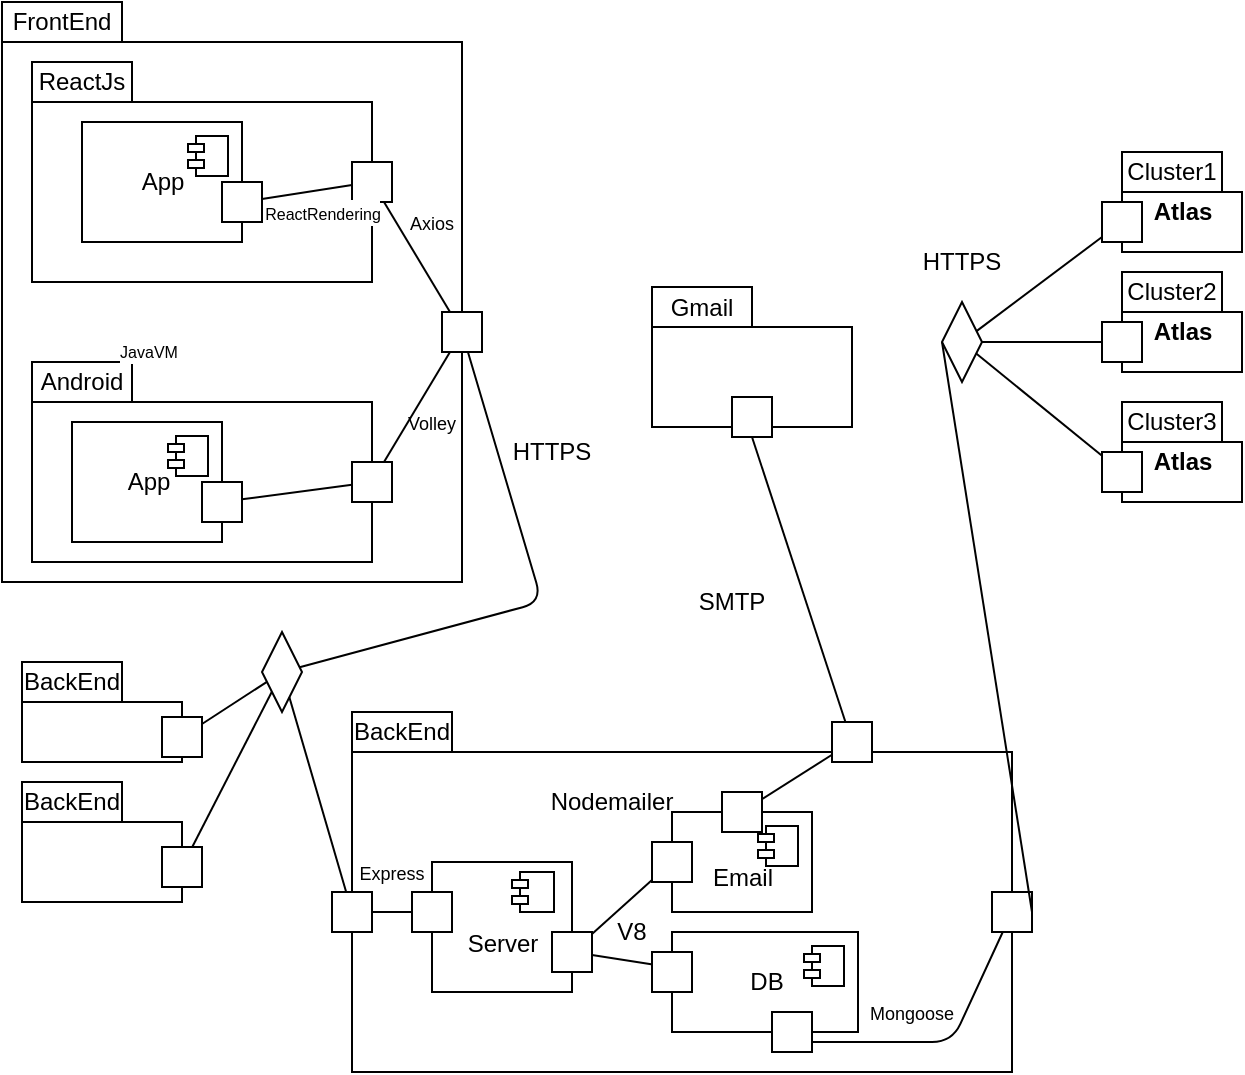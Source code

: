 <mxfile version="14.4.3" type="device"><diagram id="vJK46ns1yCPlTeg7EVzp" name="Page-1"><mxGraphModel dx="1385" dy="686" grid="1" gridSize="10" guides="1" tooltips="1" connect="1" arrows="1" fold="1" page="1" pageScale="1" pageWidth="827" pageHeight="1169" math="0" shadow="0"><root><mxCell id="0"/><mxCell id="1" parent="0"/><mxCell id="rLfVhZfMe1fpIy89INnJ-8" value="" style="shape=folder;fontStyle=1;spacingTop=10;tabWidth=60;tabHeight=20;tabPosition=left;html=1;" parent="1" vertex="1"><mxGeometry x="80" y="240" width="230" height="290" as="geometry"/></mxCell><mxCell id="rLfVhZfMe1fpIy89INnJ-9" value="" style="shape=folder;fontStyle=1;spacingTop=10;tabWidth=50;tabHeight=20;tabPosition=left;html=1;" parent="1" vertex="1"><mxGeometry x="95" y="270" width="170" height="110" as="geometry"/></mxCell><mxCell id="rLfVhZfMe1fpIy89INnJ-10" value="" style="shape=folder;fontStyle=1;spacingTop=10;tabWidth=50;tabHeight=20;tabPosition=left;html=1;" parent="1" vertex="1"><mxGeometry x="95" y="420" width="170" height="100" as="geometry"/></mxCell><mxCell id="rLfVhZfMe1fpIy89INnJ-11" value="App" style="html=1;dropTarget=0;" parent="1" vertex="1"><mxGeometry x="120" y="300" width="80" height="60" as="geometry"/></mxCell><mxCell id="rLfVhZfMe1fpIy89INnJ-12" value="" style="shape=module;jettyWidth=8;jettyHeight=4;" parent="rLfVhZfMe1fpIy89INnJ-11" vertex="1"><mxGeometry x="1" width="20" height="20" relative="1" as="geometry"><mxPoint x="-27" y="7" as="offset"/></mxGeometry></mxCell><mxCell id="rLfVhZfMe1fpIy89INnJ-13" value="App" style="html=1;dropTarget=0;" parent="1" vertex="1"><mxGeometry x="115" y="450" width="75" height="60" as="geometry"/></mxCell><mxCell id="rLfVhZfMe1fpIy89INnJ-14" value="" style="shape=module;jettyWidth=8;jettyHeight=4;" parent="rLfVhZfMe1fpIy89INnJ-13" vertex="1"><mxGeometry x="1" width="20" height="20" relative="1" as="geometry"><mxPoint x="-27" y="7" as="offset"/></mxGeometry></mxCell><mxCell id="rLfVhZfMe1fpIy89INnJ-35" value="" style="rounded=0;whiteSpace=wrap;html=1;" parent="1" vertex="1"><mxGeometry x="255" y="320" width="20" height="20" as="geometry"/></mxCell><mxCell id="rLfVhZfMe1fpIy89INnJ-43" value="" style="rounded=0;whiteSpace=wrap;html=1;" parent="1" vertex="1"><mxGeometry x="190" y="330" width="20" height="20" as="geometry"/></mxCell><mxCell id="rLfVhZfMe1fpIy89INnJ-44" value="" style="rounded=0;whiteSpace=wrap;html=1;" parent="1" vertex="1"><mxGeometry x="300" y="395" width="20" height="20" as="geometry"/></mxCell><mxCell id="rLfVhZfMe1fpIy89INnJ-45" value="" style="rounded=0;whiteSpace=wrap;html=1;" parent="1" vertex="1"><mxGeometry x="180" y="480" width="20" height="20" as="geometry"/></mxCell><mxCell id="rLfVhZfMe1fpIy89INnJ-46" value="" style="rounded=0;whiteSpace=wrap;html=1;" parent="1" vertex="1"><mxGeometry x="255" y="470" width="20" height="20" as="geometry"/></mxCell><mxCell id="rLfVhZfMe1fpIy89INnJ-47" value="ReactJs" style="text;html=1;strokeColor=none;fillColor=none;align=center;verticalAlign=middle;whiteSpace=wrap;rounded=0;" parent="1" vertex="1"><mxGeometry x="95" y="270" width="50" height="20" as="geometry"/></mxCell><mxCell id="rLfVhZfMe1fpIy89INnJ-48" value="FrontEnd" style="text;html=1;strokeColor=none;fillColor=none;align=center;verticalAlign=middle;whiteSpace=wrap;rounded=0;" parent="1" vertex="1"><mxGeometry x="90" y="240" width="40" height="20" as="geometry"/></mxCell><mxCell id="rLfVhZfMe1fpIy89INnJ-49" value="Android" style="text;html=1;strokeColor=none;fillColor=none;align=center;verticalAlign=middle;whiteSpace=wrap;rounded=0;" parent="1" vertex="1"><mxGeometry x="100" y="420" width="40" height="20" as="geometry"/></mxCell><mxCell id="rLfVhZfMe1fpIy89INnJ-50" value="" style="endArrow=none;html=1;" parent="1" source="rLfVhZfMe1fpIy89INnJ-43" target="rLfVhZfMe1fpIy89INnJ-35" edge="1"><mxGeometry width="50" height="50" relative="1" as="geometry"><mxPoint x="165" y="460" as="sourcePoint"/><mxPoint x="215" y="410" as="targetPoint"/></mxGeometry></mxCell><mxCell id="rLfVhZfMe1fpIy89INnJ-52" value="&lt;font style=&quot;font-size: 8px&quot;&gt;ReactRendering&lt;/font&gt;" style="edgeLabel;html=1;align=center;verticalAlign=middle;resizable=0;points=[];" parent="rLfVhZfMe1fpIy89INnJ-50" vertex="1" connectable="0"><mxGeometry x="-0.253" relative="1" as="geometry"><mxPoint x="13.06" y="9.15" as="offset"/></mxGeometry></mxCell><mxCell id="rLfVhZfMe1fpIy89INnJ-51" value="" style="endArrow=none;html=1;" parent="1" source="rLfVhZfMe1fpIy89INnJ-45" edge="1"><mxGeometry width="50" height="50" relative="1" as="geometry"><mxPoint x="165" y="460" as="sourcePoint"/><mxPoint x="255" y="481.333" as="targetPoint"/></mxGeometry></mxCell><mxCell id="rLfVhZfMe1fpIy89INnJ-54" value="&lt;span style=&quot;font-size: 8px&quot;&gt;JavaVM&lt;/span&gt;" style="edgeLabel;html=1;align=center;verticalAlign=middle;resizable=0;points=[];" parent="1" vertex="1" connectable="0"><mxGeometry x="150.005" y="429.997" as="geometry"><mxPoint x="3" y="-16" as="offset"/></mxGeometry></mxCell><mxCell id="rLfVhZfMe1fpIy89INnJ-56" value="" style="endArrow=none;html=1;" parent="1" source="rLfVhZfMe1fpIy89INnJ-35" target="rLfVhZfMe1fpIy89INnJ-44" edge="1"><mxGeometry width="50" height="50" relative="1" as="geometry"><mxPoint x="230" y="440" as="sourcePoint"/><mxPoint x="280" y="390" as="targetPoint"/></mxGeometry></mxCell><mxCell id="rLfVhZfMe1fpIy89INnJ-57" value="" style="endArrow=none;html=1;" parent="1" source="rLfVhZfMe1fpIy89INnJ-46" target="rLfVhZfMe1fpIy89INnJ-44" edge="1"><mxGeometry width="50" height="50" relative="1" as="geometry"><mxPoint x="230" y="440" as="sourcePoint"/><mxPoint x="280" y="390" as="targetPoint"/></mxGeometry></mxCell><mxCell id="rLfVhZfMe1fpIy89INnJ-58" value="&lt;font style=&quot;font-size: 9px&quot;&gt;Volley&lt;/font&gt;" style="text;html=1;strokeColor=none;fillColor=none;align=center;verticalAlign=middle;whiteSpace=wrap;rounded=0;" parent="1" vertex="1"><mxGeometry x="280" y="445" width="30" height="10" as="geometry"/></mxCell><mxCell id="rLfVhZfMe1fpIy89INnJ-59" value="&lt;font style=&quot;font-size: 9px&quot;&gt;Axios&lt;/font&gt;" style="text;html=1;strokeColor=none;fillColor=none;align=center;verticalAlign=middle;whiteSpace=wrap;rounded=0;" parent="1" vertex="1"><mxGeometry x="275" y="340" width="40" height="20" as="geometry"/></mxCell><mxCell id="rLfVhZfMe1fpIy89INnJ-60" value="" style="rhombus;whiteSpace=wrap;html=1;" parent="1" vertex="1"><mxGeometry x="210" y="555" width="20" height="40" as="geometry"/></mxCell><mxCell id="rLfVhZfMe1fpIy89INnJ-61" value="" style="endArrow=none;html=1;" parent="1" source="rLfVhZfMe1fpIy89INnJ-44" target="rLfVhZfMe1fpIy89INnJ-60" edge="1"><mxGeometry width="50" height="50" relative="1" as="geometry"><mxPoint x="480" y="500" as="sourcePoint"/><mxPoint x="530" y="450" as="targetPoint"/><Array as="points"><mxPoint x="350" y="540"/></Array></mxGeometry></mxCell><mxCell id="rLfVhZfMe1fpIy89INnJ-62" value="" style="shape=folder;fontStyle=1;spacingTop=10;tabWidth=50;tabHeight=20;tabPosition=left;html=1;" parent="1" vertex="1"><mxGeometry x="255" y="595" width="330" height="180" as="geometry"/></mxCell><mxCell id="rLfVhZfMe1fpIy89INnJ-63" value="BackEnd" style="text;html=1;strokeColor=none;fillColor=none;align=center;verticalAlign=middle;whiteSpace=wrap;rounded=0;" parent="1" vertex="1"><mxGeometry x="255" y="595" width="50" height="20" as="geometry"/></mxCell><mxCell id="rLfVhZfMe1fpIy89INnJ-64" value="" style="shape=folder;fontStyle=1;spacingTop=10;tabWidth=50;tabHeight=20;tabPosition=left;html=1;" parent="1" vertex="1"><mxGeometry x="90" y="570" width="80" height="50" as="geometry"/></mxCell><mxCell id="rLfVhZfMe1fpIy89INnJ-65" value="BackEnd" style="text;html=1;strokeColor=none;fillColor=none;align=center;verticalAlign=middle;whiteSpace=wrap;rounded=0;" parent="1" vertex="1"><mxGeometry x="90" y="570" width="50" height="20" as="geometry"/></mxCell><mxCell id="rLfVhZfMe1fpIy89INnJ-66" value="" style="shape=folder;fontStyle=1;spacingTop=10;tabWidth=50;tabHeight=20;tabPosition=left;html=1;" parent="1" vertex="1"><mxGeometry x="90" y="630" width="80" height="60" as="geometry"/></mxCell><mxCell id="rLfVhZfMe1fpIy89INnJ-67" value="BackEnd" style="text;html=1;strokeColor=none;fillColor=none;align=center;verticalAlign=middle;whiteSpace=wrap;rounded=0;" parent="1" vertex="1"><mxGeometry x="90" y="630" width="50" height="20" as="geometry"/></mxCell><mxCell id="rLfVhZfMe1fpIy89INnJ-68" value="" style="rounded=0;whiteSpace=wrap;html=1;" parent="1" vertex="1"><mxGeometry x="245" y="685" width="20" height="20" as="geometry"/></mxCell><mxCell id="rLfVhZfMe1fpIy89INnJ-69" value="" style="rounded=0;whiteSpace=wrap;html=1;" parent="1" vertex="1"><mxGeometry x="160" y="597.5" width="20" height="20" as="geometry"/></mxCell><mxCell id="rLfVhZfMe1fpIy89INnJ-70" value="" style="rounded=0;whiteSpace=wrap;html=1;" parent="1" vertex="1"><mxGeometry x="160" y="662.5" width="20" height="20" as="geometry"/></mxCell><mxCell id="rLfVhZfMe1fpIy89INnJ-71" value="" style="endArrow=none;html=1;" parent="1" source="rLfVhZfMe1fpIy89INnJ-60" target="rLfVhZfMe1fpIy89INnJ-68" edge="1"><mxGeometry width="50" height="50" relative="1" as="geometry"><mxPoint x="155" y="745" as="sourcePoint"/><mxPoint x="205" y="695" as="targetPoint"/></mxGeometry></mxCell><mxCell id="rLfVhZfMe1fpIy89INnJ-72" value="" style="endArrow=none;html=1;" parent="1" source="rLfVhZfMe1fpIy89INnJ-60" target="rLfVhZfMe1fpIy89INnJ-69" edge="1"><mxGeometry width="50" height="50" relative="1" as="geometry"><mxPoint x="155" y="745" as="sourcePoint"/><mxPoint x="205" y="695" as="targetPoint"/></mxGeometry></mxCell><mxCell id="rLfVhZfMe1fpIy89INnJ-73" value="" style="endArrow=none;html=1;" parent="1" source="rLfVhZfMe1fpIy89INnJ-60" target="rLfVhZfMe1fpIy89INnJ-70" edge="1"><mxGeometry width="50" height="50" relative="1" as="geometry"><mxPoint x="175" y="765" as="sourcePoint"/><mxPoint x="205" y="695" as="targetPoint"/></mxGeometry></mxCell><mxCell id="rLfVhZfMe1fpIy89INnJ-74" value="&lt;br&gt;Server" style="html=1;dropTarget=0;" parent="1" vertex="1"><mxGeometry x="295" y="670" width="70" height="65" as="geometry"/></mxCell><mxCell id="rLfVhZfMe1fpIy89INnJ-75" value="" style="shape=module;jettyWidth=8;jettyHeight=4;" parent="rLfVhZfMe1fpIy89INnJ-74" vertex="1"><mxGeometry x="1" width="21" height="20" relative="1" as="geometry"><mxPoint x="-30" y="5" as="offset"/></mxGeometry></mxCell><mxCell id="rLfVhZfMe1fpIy89INnJ-76" value="" style="rounded=0;whiteSpace=wrap;html=1;" parent="1" vertex="1"><mxGeometry x="285" y="685" width="20" height="20" as="geometry"/></mxCell><mxCell id="rLfVhZfMe1fpIy89INnJ-77" value="" style="endArrow=none;html=1;" parent="1" source="rLfVhZfMe1fpIy89INnJ-68" target="rLfVhZfMe1fpIy89INnJ-76" edge="1"><mxGeometry width="50" height="50" relative="1" as="geometry"><mxPoint x="115" y="745" as="sourcePoint"/><mxPoint x="165" y="695" as="targetPoint"/></mxGeometry></mxCell><mxCell id="rLfVhZfMe1fpIy89INnJ-78" value="&lt;font style=&quot;font-size: 9px&quot;&gt;Express&lt;/font&gt;" style="text;html=1;strokeColor=none;fillColor=none;align=center;verticalAlign=middle;whiteSpace=wrap;rounded=0;" parent="1" vertex="1"><mxGeometry x="255" y="665" width="40" height="20" as="geometry"/></mxCell><mxCell id="rLfVhZfMe1fpIy89INnJ-79" value="" style="rounded=0;whiteSpace=wrap;html=1;" parent="1" vertex="1"><mxGeometry x="355" y="705" width="20" height="20" as="geometry"/></mxCell><mxCell id="rLfVhZfMe1fpIy89INnJ-80" value="&lt;br&gt;Email" style="html=1;dropTarget=0;" parent="1" vertex="1"><mxGeometry x="415" y="645" width="70" height="50" as="geometry"/></mxCell><mxCell id="rLfVhZfMe1fpIy89INnJ-81" value="" style="shape=module;jettyWidth=8;jettyHeight=4;" parent="rLfVhZfMe1fpIy89INnJ-80" vertex="1"><mxGeometry x="1" width="20" height="20" relative="1" as="geometry"><mxPoint x="-27" y="7" as="offset"/></mxGeometry></mxCell><mxCell id="rLfVhZfMe1fpIy89INnJ-82" value="" style="rounded=0;whiteSpace=wrap;html=1;" parent="1" vertex="1"><mxGeometry x="405" y="660" width="20" height="20" as="geometry"/></mxCell><mxCell id="rLfVhZfMe1fpIy89INnJ-83" value="" style="endArrow=none;html=1;rounded=0;" parent="1" source="rLfVhZfMe1fpIy89INnJ-79" target="rLfVhZfMe1fpIy89INnJ-82" edge="1"><mxGeometry relative="1" as="geometry"><mxPoint x="95" y="715" as="sourcePoint"/><mxPoint x="255" y="715" as="targetPoint"/></mxGeometry></mxCell><mxCell id="rLfVhZfMe1fpIy89INnJ-84" value="DB" style="html=1;dropTarget=0;" parent="1" vertex="1"><mxGeometry x="415" y="705" width="93" height="50" as="geometry"/></mxCell><mxCell id="rLfVhZfMe1fpIy89INnJ-85" value="" style="shape=module;jettyWidth=8;jettyHeight=4;" parent="rLfVhZfMe1fpIy89INnJ-84" vertex="1"><mxGeometry x="1" width="20" height="20" relative="1" as="geometry"><mxPoint x="-27" y="7" as="offset"/></mxGeometry></mxCell><mxCell id="rLfVhZfMe1fpIy89INnJ-88" value="" style="endArrow=none;html=1;" parent="1" source="rLfVhZfMe1fpIy89INnJ-79" target="rLfVhZfMe1fpIy89INnJ-84" edge="1"><mxGeometry width="50" height="50" relative="1" as="geometry"><mxPoint x="155" y="805" as="sourcePoint"/><mxPoint x="205" y="755" as="targetPoint"/></mxGeometry></mxCell><mxCell id="rLfVhZfMe1fpIy89INnJ-89" value="" style="rounded=0;whiteSpace=wrap;html=1;" parent="1" vertex="1"><mxGeometry x="405" y="715" width="20" height="20" as="geometry"/></mxCell><mxCell id="rLfVhZfMe1fpIy89INnJ-90" value="" style="rounded=0;whiteSpace=wrap;html=1;" parent="1" vertex="1"><mxGeometry x="575" y="685" width="20" height="20" as="geometry"/></mxCell><mxCell id="rLfVhZfMe1fpIy89INnJ-91" value="V8" style="text;html=1;strokeColor=none;fillColor=none;align=center;verticalAlign=middle;whiteSpace=wrap;rounded=0;" parent="1" vertex="1"><mxGeometry x="375" y="695" width="40" height="20" as="geometry"/></mxCell><mxCell id="rLfVhZfMe1fpIy89INnJ-92" value="" style="endArrow=none;html=1;exitX=1;exitY=0.75;exitDx=0;exitDy=0;" parent="1" source="rLfVhZfMe1fpIy89INnJ-93" target="rLfVhZfMe1fpIy89INnJ-90" edge="1"><mxGeometry width="50" height="50" relative="1" as="geometry"><mxPoint x="445" y="735" as="sourcePoint"/><mxPoint x="495" y="685" as="targetPoint"/><Array as="points"><mxPoint x="555" y="760"/></Array></mxGeometry></mxCell><mxCell id="rLfVhZfMe1fpIy89INnJ-93" value="" style="rounded=0;whiteSpace=wrap;html=1;" parent="1" vertex="1"><mxGeometry x="465" y="745" width="20" height="20" as="geometry"/></mxCell><mxCell id="rLfVhZfMe1fpIy89INnJ-94" value="&lt;font style=&quot;font-size: 9px&quot;&gt;Mongoose&lt;/font&gt;" style="text;html=1;strokeColor=none;fillColor=none;align=center;verticalAlign=middle;whiteSpace=wrap;rounded=0;" parent="1" vertex="1"><mxGeometry x="515" y="735" width="40" height="20" as="geometry"/></mxCell><mxCell id="rLfVhZfMe1fpIy89INnJ-95" value="Atlas" style="shape=folder;fontStyle=1;spacingTop=10;tabWidth=50;tabHeight=20;tabPosition=left;html=1;" parent="1" vertex="1"><mxGeometry x="640" y="315" width="60" height="50" as="geometry"/></mxCell><mxCell id="rLfVhZfMe1fpIy89INnJ-96" value="Cluster1" style="text;html=1;strokeColor=none;fillColor=none;align=center;verticalAlign=middle;whiteSpace=wrap;rounded=0;" parent="1" vertex="1"><mxGeometry x="640" y="315" width="50" height="20" as="geometry"/></mxCell><mxCell id="rLfVhZfMe1fpIy89INnJ-97" value="" style="rounded=0;whiteSpace=wrap;html=1;" parent="1" vertex="1"><mxGeometry x="630" y="340" width="20" height="20" as="geometry"/></mxCell><mxCell id="rLfVhZfMe1fpIy89INnJ-98" value="Atlas" style="shape=folder;fontStyle=1;spacingTop=10;tabWidth=50;tabHeight=20;tabPosition=left;html=1;" parent="1" vertex="1"><mxGeometry x="640" y="375" width="60" height="50" as="geometry"/></mxCell><mxCell id="rLfVhZfMe1fpIy89INnJ-99" value="Cluster2" style="text;html=1;strokeColor=none;fillColor=none;align=center;verticalAlign=middle;whiteSpace=wrap;rounded=0;" parent="1" vertex="1"><mxGeometry x="640" y="375" width="50" height="20" as="geometry"/></mxCell><mxCell id="rLfVhZfMe1fpIy89INnJ-100" value="" style="rounded=0;whiteSpace=wrap;html=1;" parent="1" vertex="1"><mxGeometry x="630" y="400" width="20" height="20" as="geometry"/></mxCell><mxCell id="rLfVhZfMe1fpIy89INnJ-101" value="Atlas" style="shape=folder;fontStyle=1;spacingTop=10;tabWidth=50;tabHeight=20;tabPosition=left;html=1;" parent="1" vertex="1"><mxGeometry x="640" y="440" width="60" height="50" as="geometry"/></mxCell><mxCell id="rLfVhZfMe1fpIy89INnJ-102" value="Cluster3" style="text;html=1;strokeColor=none;fillColor=none;align=center;verticalAlign=middle;whiteSpace=wrap;rounded=0;" parent="1" vertex="1"><mxGeometry x="640" y="440" width="50" height="20" as="geometry"/></mxCell><mxCell id="rLfVhZfMe1fpIy89INnJ-103" value="" style="rounded=0;whiteSpace=wrap;html=1;" parent="1" vertex="1"><mxGeometry x="630" y="465" width="20" height="20" as="geometry"/></mxCell><mxCell id="rLfVhZfMe1fpIy89INnJ-105" value="" style="rhombus;whiteSpace=wrap;html=1;" parent="1" vertex="1"><mxGeometry x="550" y="390" width="20" height="40" as="geometry"/></mxCell><mxCell id="rLfVhZfMe1fpIy89INnJ-106" value="" style="endArrow=none;html=1;entryX=0;entryY=0.5;entryDx=0;entryDy=0;exitX=1;exitY=0.5;exitDx=0;exitDy=0;" parent="1" source="rLfVhZfMe1fpIy89INnJ-90" target="rLfVhZfMe1fpIy89INnJ-105" edge="1"><mxGeometry width="50" height="50" relative="1" as="geometry"><mxPoint x="930" y="390" as="sourcePoint"/><mxPoint x="980" y="340" as="targetPoint"/></mxGeometry></mxCell><mxCell id="rLfVhZfMe1fpIy89INnJ-107" value="" style="endArrow=none;html=1;" parent="1" source="rLfVhZfMe1fpIy89INnJ-105" target="rLfVhZfMe1fpIy89INnJ-97" edge="1"><mxGeometry width="50" height="50" relative="1" as="geometry"><mxPoint x="490" y="445" as="sourcePoint"/><mxPoint x="540" y="395" as="targetPoint"/></mxGeometry></mxCell><mxCell id="rLfVhZfMe1fpIy89INnJ-108" value="" style="endArrow=none;html=1;" parent="1" source="rLfVhZfMe1fpIy89INnJ-105" target="rLfVhZfMe1fpIy89INnJ-100" edge="1"><mxGeometry width="50" height="50" relative="1" as="geometry"><mxPoint x="490" y="445" as="sourcePoint"/><mxPoint x="540" y="395" as="targetPoint"/></mxGeometry></mxCell><mxCell id="rLfVhZfMe1fpIy89INnJ-109" value="" style="endArrow=none;html=1;" parent="1" source="rLfVhZfMe1fpIy89INnJ-105" target="rLfVhZfMe1fpIy89INnJ-103" edge="1"><mxGeometry width="50" height="50" relative="1" as="geometry"><mxPoint x="490" y="445" as="sourcePoint"/><mxPoint x="540" y="395" as="targetPoint"/></mxGeometry></mxCell><mxCell id="rLfVhZfMe1fpIy89INnJ-110" value="HTTPS" style="text;html=1;strokeColor=none;fillColor=none;align=center;verticalAlign=middle;whiteSpace=wrap;rounded=0;" parent="1" vertex="1"><mxGeometry x="335" y="455" width="40" height="20" as="geometry"/></mxCell><mxCell id="rLfVhZfMe1fpIy89INnJ-111" value="HTTPS" style="text;html=1;strokeColor=none;fillColor=none;align=center;verticalAlign=middle;whiteSpace=wrap;rounded=0;" parent="1" vertex="1"><mxGeometry x="540" y="360" width="40" height="20" as="geometry"/></mxCell><mxCell id="rLfVhZfMe1fpIy89INnJ-114" value="" style="shape=folder;fontStyle=1;spacingTop=10;tabWidth=50;tabHeight=20;tabPosition=left;html=1;" parent="1" vertex="1"><mxGeometry x="405" y="382.5" width="100" height="70" as="geometry"/></mxCell><mxCell id="rLfVhZfMe1fpIy89INnJ-115" value="Gmail" style="text;html=1;strokeColor=none;fillColor=none;align=center;verticalAlign=middle;whiteSpace=wrap;rounded=0;" parent="1" vertex="1"><mxGeometry x="405" y="382.5" width="50" height="20" as="geometry"/></mxCell><mxCell id="rLfVhZfMe1fpIy89INnJ-116" value="" style="rounded=0;whiteSpace=wrap;html=1;" parent="1" vertex="1"><mxGeometry x="440" y="635" width="20" height="20" as="geometry"/></mxCell><mxCell id="rLfVhZfMe1fpIy89INnJ-117" value="" style="rounded=0;whiteSpace=wrap;html=1;" parent="1" vertex="1"><mxGeometry x="495" y="600" width="20" height="20" as="geometry"/></mxCell><mxCell id="rLfVhZfMe1fpIy89INnJ-118" value="" style="endArrow=none;html=1;" parent="1" source="rLfVhZfMe1fpIy89INnJ-117" target="rLfVhZfMe1fpIy89INnJ-116" edge="1"><mxGeometry width="50" height="50" relative="1" as="geometry"><mxPoint x="355" y="745" as="sourcePoint"/><mxPoint x="405" y="695" as="targetPoint"/></mxGeometry></mxCell><mxCell id="rLfVhZfMe1fpIy89INnJ-119" value="Nodemailer" style="text;html=1;strokeColor=none;fillColor=none;align=center;verticalAlign=middle;whiteSpace=wrap;rounded=0;" parent="1" vertex="1"><mxGeometry x="370" y="635" width="30" height="10" as="geometry"/></mxCell><mxCell id="rLfVhZfMe1fpIy89INnJ-120" value="" style="rounded=0;whiteSpace=wrap;html=1;" parent="1" vertex="1"><mxGeometry x="445" y="437.5" width="20" height="20" as="geometry"/></mxCell><mxCell id="rLfVhZfMe1fpIy89INnJ-121" value="" style="endArrow=none;html=1;entryX=0.5;entryY=1;entryDx=0;entryDy=0;" parent="1" source="rLfVhZfMe1fpIy89INnJ-117" target="rLfVhZfMe1fpIy89INnJ-120" edge="1"><mxGeometry width="50" height="50" relative="1" as="geometry"><mxPoint x="355" y="745" as="sourcePoint"/><mxPoint x="405" y="695" as="targetPoint"/></mxGeometry></mxCell><mxCell id="rLfVhZfMe1fpIy89INnJ-122" value="SMTP" style="text;html=1;strokeColor=none;fillColor=none;align=center;verticalAlign=middle;whiteSpace=wrap;rounded=0;" parent="1" vertex="1"><mxGeometry x="425" y="530" width="40" height="20" as="geometry"/></mxCell></root></mxGraphModel></diagram></mxfile>